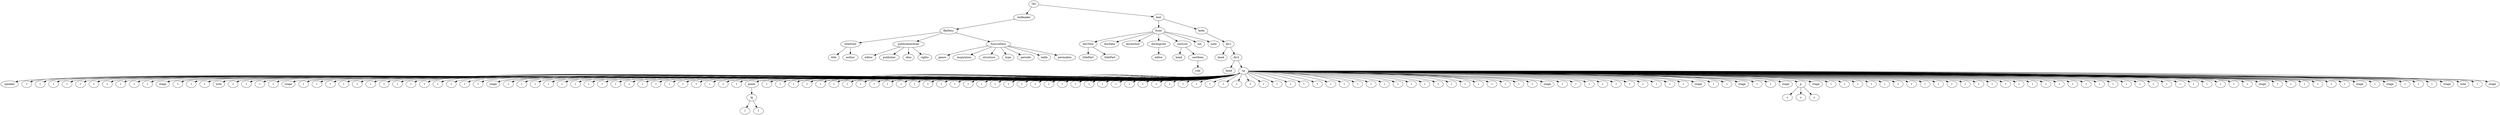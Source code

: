 digraph Tree {
	"t0" [label = "TEI"];
	"t1" [label = "teiHeader"];
	"t2" [label = "fileDesc"];
	"t3" [label = "titleStmt"];
	"t4" [label = "title"];
	"t5" [label = "author"];
	"t6" [label = "publicationStmt"];
	"t7" [label = "editor"];
	"t8" [label = "publisher"];
	"t9" [label = "idno"];
	"t10" [label = "rights"];
	"t11" [label = "SourceDesc"];
	"t12" [label = "genre"];
	"t13" [label = "inspiration"];
	"t14" [label = "structure"];
	"t15" [label = "type"];
	"t16" [label = "periode"];
	"t17" [label = "taille"];
	"t18" [label = "permalien"];
	"t19" [label = "text"];
	"t20" [label = "front"];
	"t21" [label = "docTitle"];
	"t22" [label = "titlePart"];
	"t23" [label = "titlePart"];
	"t24" [label = "docDate"];
	"t25" [label = "docAuthor"];
	"t26" [label = "docImprint"];
	"t27" [label = "editor"];
	"t28" [label = "castList"];
	"t29" [label = "head"];
	"t30" [label = "castItem"];
	"t31" [label = "role"];
	"t32" [label = "set"];
	"t33" [label = "note"];
	"t34" [label = "body"];
	"t35" [label = "div1"];
	"t36" [label = "head"];
	"t37" [label = "div2"];
	"t38" [label = "head"];
	"t39" [label = "sp"];
	"t40" [label = "speaker"];
	"t41" [label = "l"];
	"t42" [label = "l"];
	"t43" [label = "l"];
	"t44" [label = "l"];
	"t45" [label = "l"];
	"t46" [label = "l"];
	"t47" [label = "l"];
	"t48" [label = "l"];
	"t49" [label = "l"];
	"t50" [label = "l"];
	"t51" [label = "stage"];
	"t52" [label = "l"];
	"t53" [label = "l"];
	"t54" [label = "l"];
	"t55" [label = "note"];
	"t56" [label = "l"];
	"t57" [label = "l"];
	"t58" [label = "l"];
	"t59" [label = "l"];
	"t60" [label = "stage"];
	"t61" [label = "l"];
	"t62" [label = "l"];
	"t63" [label = "l"];
	"t64" [label = "l"];
	"t65" [label = "l"];
	"t66" [label = "l"];
	"t67" [label = "l"];
	"t68" [label = "l"];
	"t69" [label = "l"];
	"t70" [label = "l"];
	"t71" [label = "l"];
	"t72" [label = "l"];
	"t73" [label = "l"];
	"t74" [label = "l"];
	"t75" [label = "stage"];
	"t76" [label = "l"];
	"t77" [label = "l"];
	"t78" [label = "l"];
	"t79" [label = "l"];
	"t80" [label = "l"];
	"t81" [label = "l"];
	"t82" [label = "l"];
	"t83" [label = "l"];
	"t84" [label = "l"];
	"t85" [label = "l"];
	"t86" [label = "l"];
	"t87" [label = "l"];
	"t88" [label = "l"];
	"t89" [label = "l"];
	"t90" [label = "l"];
	"t91" [label = "l"];
	"t92" [label = "l"];
	"t93" [label = "l"];
	"t94" [label = "poem"];
	"t95" [label = "lg"];
	"t96" [label = "l"];
	"t97" [label = "l"];
	"t98" [label = "l"];
	"t99" [label = "l"];
	"t100" [label = "l"];
	"t101" [label = "l"];
	"t102" [label = "l"];
	"t103" [label = "l"];
	"t104" [label = "l"];
	"t105" [label = "l"];
	"t106" [label = "l"];
	"t107" [label = "l"];
	"t108" [label = "l"];
	"t109" [label = "l"];
	"t110" [label = "l"];
	"t111" [label = "l"];
	"t112" [label = "l"];
	"t113" [label = "l"];
	"t114" [label = "l"];
	"t115" [label = "l"];
	"t116" [label = "l"];
	"t117" [label = "l"];
	"t118" [label = "l"];
	"t119" [label = "l"];
	"t120" [label = "l"];
	"t121" [label = "l"];
	"t122" [label = "l"];
	"t123" [label = "l"];
	"t124" [label = "l"];
	"t125" [label = "l"];
	"t126" [label = "l"];
	"t127" [label = "l"];
	"t128" [label = "l"];
	"t129" [label = "l"];
	"t130" [label = "l"];
	"t131" [label = "l"];
	"t132" [label = "l"];
	"t133" [label = "l"];
	"t134" [label = "l"];
	"t135" [label = "l"];
	"t136" [label = "l"];
	"t137" [label = "l"];
	"t138" [label = "l"];
	"t139" [label = "l"];
	"t140" [label = "l"];
	"t141" [label = "l"];
	"t142" [label = "l"];
	"t143" [label = "l"];
	"t144" [label = "l"];
	"t145" [label = "l"];
	"t146" [label = "l"];
	"t147" [label = "l"];
	"t148" [label = "l"];
	"t149" [label = "l"];
	"t150" [label = "l"];
	"t151" [label = "l"];
	"t152" [label = "l"];
	"t153" [label = "l"];
	"t154" [label = "l"];
	"t155" [label = "l"];
	"t156" [label = "stage"];
	"t157" [label = "l"];
	"t158" [label = "l"];
	"t159" [label = "l"];
	"t160" [label = "l"];
	"t161" [label = "l"];
	"t162" [label = "l"];
	"t163" [label = "l"];
	"t164" [label = "l"];
	"t165" [label = "l"];
	"t166" [label = "l"];
	"t167" [label = "stage"];
	"t168" [label = "l"];
	"t169" [label = "l"];
	"t170" [label = "stage"];
	"t171" [label = "l"];
	"t172" [label = "l"];
	"t173" [label = "stage"];
	"t174" [label = "p"];
	"t175" [label = "s"];
	"t176" [label = "s"];
	"t177" [label = "s"];
	"t178" [label = "stage"];
	"t179" [label = "l"];
	"t180" [label = "l"];
	"t181" [label = "l"];
	"t182" [label = "l"];
	"t183" [label = "l"];
	"t184" [label = "l"];
	"t185" [label = "l"];
	"t186" [label = "l"];
	"t187" [label = "l"];
	"t188" [label = "l"];
	"t189" [label = "l"];
	"t190" [label = "l"];
	"t191" [label = "l"];
	"t192" [label = "l"];
	"t193" [label = "l"];
	"t194" [label = "l"];
	"t195" [label = "l"];
	"t196" [label = "l"];
	"t197" [label = "l"];
	"t198" [label = "l"];
	"t199" [label = "l"];
	"t200" [label = "l"];
	"t201" [label = "l"];
	"t202" [label = "l"];
	"t203" [label = "l"];
	"t204" [label = "l"];
	"t205" [label = "l"];
	"t206" [label = "l"];
	"t207" [label = "l"];
	"t208" [label = "l"];
	"t209" [label = "l"];
	"t210" [label = "l"];
	"t211" [label = "stage"];
	"t212" [label = "l"];
	"t213" [label = "l"];
	"t214" [label = "l"];
	"t215" [label = "l"];
	"t216" [label = "l"];
	"t217" [label = "l"];
	"t218" [label = "stage"];
	"t219" [label = "l"];
	"t220" [label = "stage"];
	"t221" [label = "l"];
	"t222" [label = "l"];
	"t223" [label = "l"];
	"t224" [label = "stage"];
	"t225" [label = "note"];
	"t226" [label = "l"];
	"t227" [label = "stage"];
	"t0" -> "t1";
	"t1" -> "t2";
	"t2" -> "t3";
	"t3" -> "t4";
	"t3" -> "t5";
	"t2" -> "t6";
	"t6" -> "t7";
	"t6" -> "t8";
	"t6" -> "t9";
	"t6" -> "t10";
	"t2" -> "t11";
	"t11" -> "t12";
	"t11" -> "t13";
	"t11" -> "t14";
	"t11" -> "t15";
	"t11" -> "t16";
	"t11" -> "t17";
	"t11" -> "t18";
	"t0" -> "t19";
	"t19" -> "t20";
	"t20" -> "t21";
	"t21" -> "t22";
	"t21" -> "t23";
	"t20" -> "t24";
	"t20" -> "t25";
	"t20" -> "t26";
	"t26" -> "t27";
	"t20" -> "t28";
	"t28" -> "t29";
	"t28" -> "t30";
	"t30" -> "t31";
	"t20" -> "t32";
	"t20" -> "t33";
	"t19" -> "t34";
	"t34" -> "t35";
	"t35" -> "t36";
	"t35" -> "t37";
	"t37" -> "t38";
	"t37" -> "t39";
	"t39" -> "t40";
	"t39" -> "t41";
	"t39" -> "t42";
	"t39" -> "t43";
	"t39" -> "t44";
	"t39" -> "t45";
	"t39" -> "t46";
	"t39" -> "t47";
	"t39" -> "t48";
	"t39" -> "t49";
	"t39" -> "t50";
	"t39" -> "t51";
	"t39" -> "t52";
	"t39" -> "t53";
	"t39" -> "t54";
	"t39" -> "t55";
	"t39" -> "t56";
	"t39" -> "t57";
	"t39" -> "t58";
	"t39" -> "t59";
	"t39" -> "t60";
	"t39" -> "t61";
	"t39" -> "t62";
	"t39" -> "t63";
	"t39" -> "t64";
	"t39" -> "t65";
	"t39" -> "t66";
	"t39" -> "t67";
	"t39" -> "t68";
	"t39" -> "t69";
	"t39" -> "t70";
	"t39" -> "t71";
	"t39" -> "t72";
	"t39" -> "t73";
	"t39" -> "t74";
	"t39" -> "t75";
	"t39" -> "t76";
	"t39" -> "t77";
	"t39" -> "t78";
	"t39" -> "t79";
	"t39" -> "t80";
	"t39" -> "t81";
	"t39" -> "t82";
	"t39" -> "t83";
	"t39" -> "t84";
	"t39" -> "t85";
	"t39" -> "t86";
	"t39" -> "t87";
	"t39" -> "t88";
	"t39" -> "t89";
	"t39" -> "t90";
	"t39" -> "t91";
	"t39" -> "t92";
	"t39" -> "t93";
	"t39" -> "t94";
	"t94" -> "t95";
	"t95" -> "t96";
	"t95" -> "t97";
	"t39" -> "t98";
	"t39" -> "t99";
	"t39" -> "t100";
	"t39" -> "t101";
	"t39" -> "t102";
	"t39" -> "t103";
	"t39" -> "t104";
	"t39" -> "t105";
	"t39" -> "t106";
	"t39" -> "t107";
	"t39" -> "t108";
	"t39" -> "t109";
	"t39" -> "t110";
	"t39" -> "t111";
	"t39" -> "t112";
	"t39" -> "t113";
	"t39" -> "t114";
	"t39" -> "t115";
	"t39" -> "t116";
	"t39" -> "t117";
	"t39" -> "t118";
	"t39" -> "t119";
	"t39" -> "t120";
	"t39" -> "t121";
	"t39" -> "t122";
	"t39" -> "t123";
	"t39" -> "t124";
	"t39" -> "t125";
	"t39" -> "t126";
	"t39" -> "t127";
	"t39" -> "t128";
	"t39" -> "t129";
	"t39" -> "t130";
	"t39" -> "t131";
	"t39" -> "t132";
	"t39" -> "t133";
	"t39" -> "t134";
	"t39" -> "t135";
	"t39" -> "t136";
	"t39" -> "t137";
	"t39" -> "t138";
	"t39" -> "t139";
	"t39" -> "t140";
	"t39" -> "t141";
	"t39" -> "t142";
	"t39" -> "t143";
	"t39" -> "t144";
	"t39" -> "t145";
	"t39" -> "t146";
	"t39" -> "t147";
	"t39" -> "t148";
	"t39" -> "t149";
	"t39" -> "t150";
	"t39" -> "t151";
	"t39" -> "t152";
	"t39" -> "t153";
	"t39" -> "t154";
	"t39" -> "t155";
	"t39" -> "t156";
	"t39" -> "t157";
	"t39" -> "t158";
	"t39" -> "t159";
	"t39" -> "t160";
	"t39" -> "t161";
	"t39" -> "t162";
	"t39" -> "t163";
	"t39" -> "t164";
	"t39" -> "t165";
	"t39" -> "t166";
	"t39" -> "t167";
	"t39" -> "t168";
	"t39" -> "t169";
	"t39" -> "t170";
	"t39" -> "t171";
	"t39" -> "t172";
	"t39" -> "t173";
	"t39" -> "t174";
	"t174" -> "t175";
	"t174" -> "t176";
	"t174" -> "t177";
	"t39" -> "t178";
	"t39" -> "t179";
	"t39" -> "t180";
	"t39" -> "t181";
	"t39" -> "t182";
	"t39" -> "t183";
	"t39" -> "t184";
	"t39" -> "t185";
	"t39" -> "t186";
	"t39" -> "t187";
	"t39" -> "t188";
	"t39" -> "t189";
	"t39" -> "t190";
	"t39" -> "t191";
	"t39" -> "t192";
	"t39" -> "t193";
	"t39" -> "t194";
	"t39" -> "t195";
	"t39" -> "t196";
	"t39" -> "t197";
	"t39" -> "t198";
	"t39" -> "t199";
	"t39" -> "t200";
	"t39" -> "t201";
	"t39" -> "t202";
	"t39" -> "t203";
	"t39" -> "t204";
	"t39" -> "t205";
	"t39" -> "t206";
	"t39" -> "t207";
	"t39" -> "t208";
	"t39" -> "t209";
	"t39" -> "t210";
	"t39" -> "t211";
	"t39" -> "t212";
	"t39" -> "t213";
	"t39" -> "t214";
	"t39" -> "t215";
	"t39" -> "t216";
	"t39" -> "t217";
	"t39" -> "t218";
	"t39" -> "t219";
	"t39" -> "t220";
	"t39" -> "t221";
	"t39" -> "t222";
	"t39" -> "t223";
	"t39" -> "t224";
	"t39" -> "t225";
	"t39" -> "t226";
	"t39" -> "t227";
}
